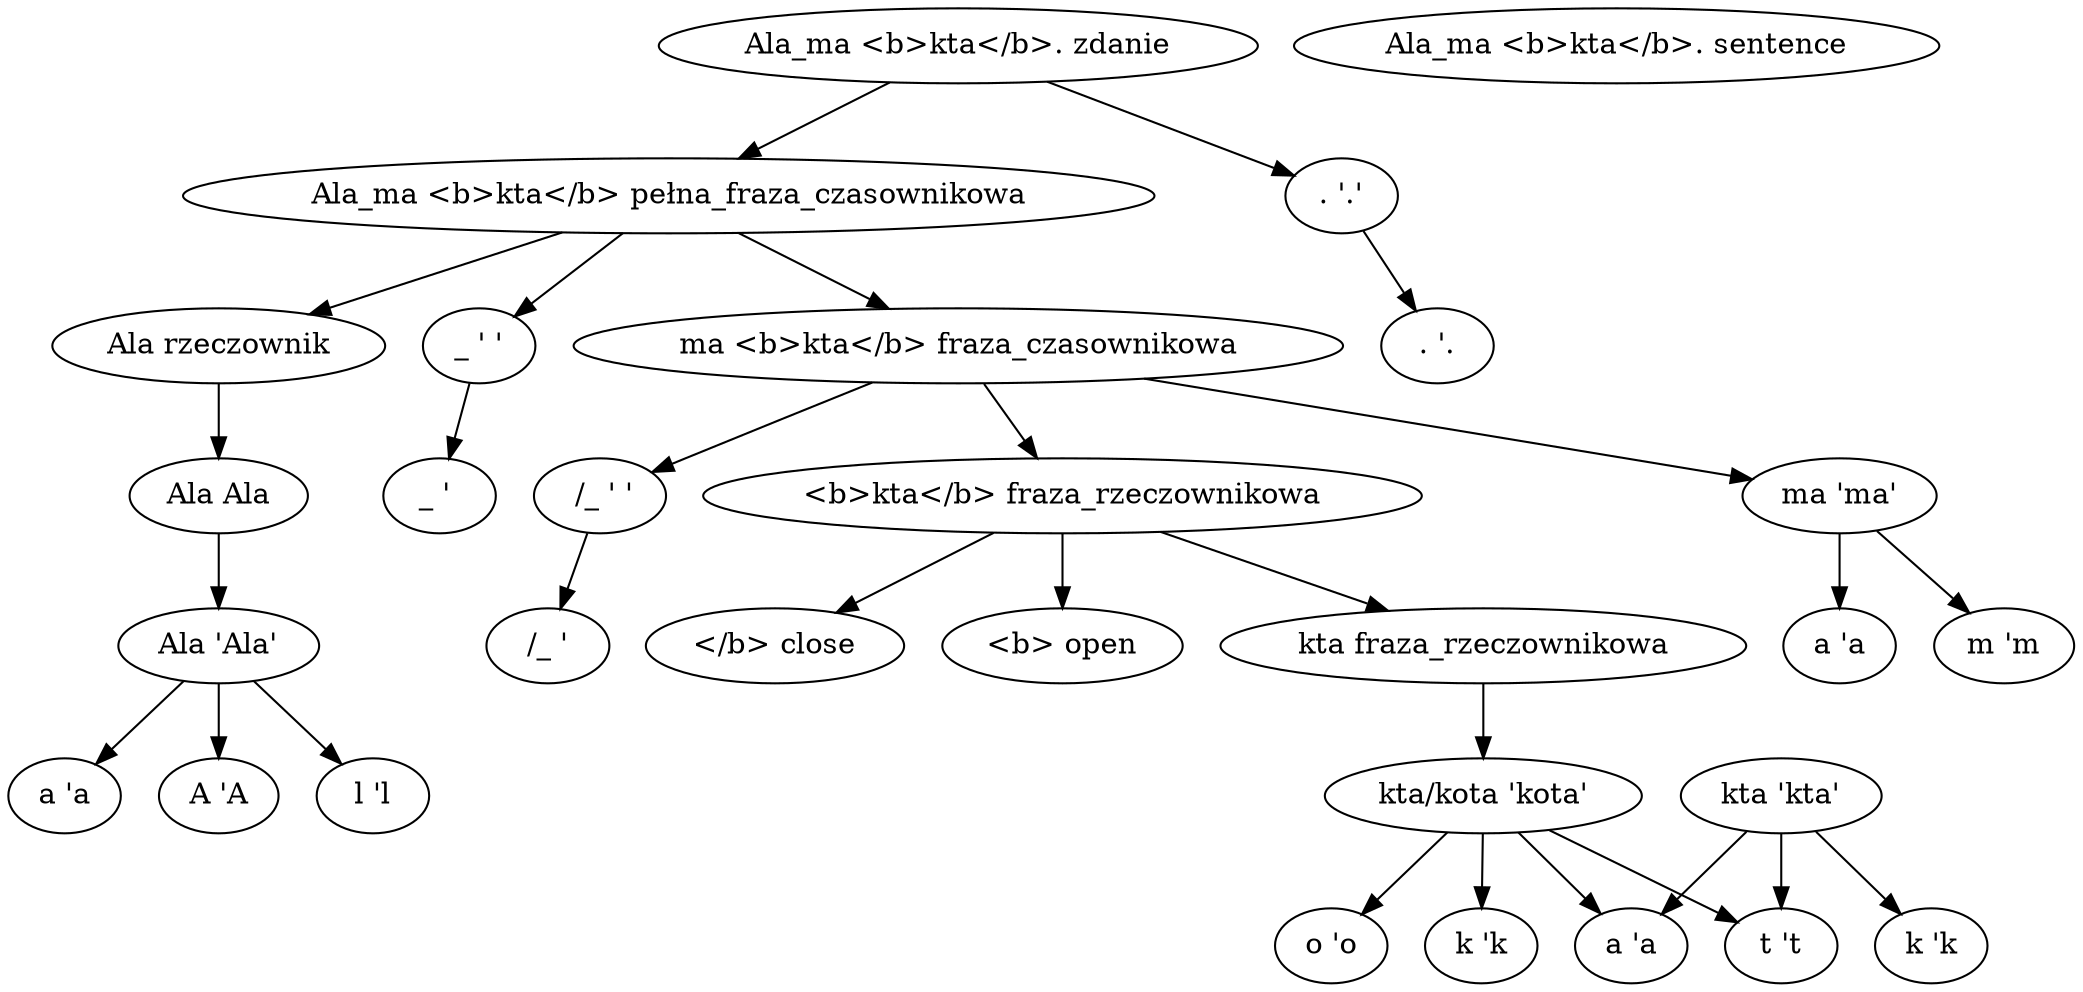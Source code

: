digraph g {
	graph [rankdir=TB];
	node [label="\N"];
	1	 [label="A 'A"];
	2	 [label="l 'l"];
	3	 [label="a 'a"];
	4	 [label="Ala 'Ala'"];
	4 -> 1;
	4 -> 2;
	4 -> 3;
	5	 [label="Ala Ala"];
	5 -> 4;
	6	 [label="Ala rzeczownik"];
	6 -> 5;
	7	 [label="_ ' "];
	8	 [label="_ ' '"];
	8 -> 7;
	9	 [label="m 'm"];
	10	 [label="a 'a"];
	11	 [label="ma 'ma'"];
	11 -> 9;
	11 -> 10;
	12	 [label="&nbsp;/_ ' "];
	13	 [label="&nbsp;/_ ' '"];
	13 -> 12;
	14	 [label="<b> open"];
	15	 [label="k 'k"];
	16	 [label="k 'k"];
	17	 [label="o 'o"];
	18	 [label="t 't"];
	19	 [label="a 'a"];
	20	 [label="kta 'kta'"];
	20 -> 16;
	20 -> 18;
	20 -> 19;
	21	 [label="kta/kota 'kota'"];
	21 -> 15;
	21 -> 17;
	21 -> 18;
	21 -> 19;
	22	 [label="kta fraza_rzeczownikowa"];
	22 -> 21;
	23	 [label="</b> close"];
	24	 [label="<b>kta</b> fraza_rzeczownikowa"];
	24 -> 14;
	24 -> 22;
	24 -> 23;
	25	 [label="ma&nbsp;<b>kta</b> fraza_czasownikowa"];
	25 -> 11;
	25 -> 13;
	25 -> 24;
	26	 [label="Ala_ma&nbsp;<b>kta</b> pełna_fraza_czasownikowa"];
	26 -> 6;
	26 -> 8;
	26 -> 25;
	27	 [label=". '."];
	28	 [label=". '.'"];
	28 -> 27;
	29	 [label="Ala_ma&nbsp;<b>kta</b>. sentence"];
	30	 [label="Ala_ma&nbsp;<b>kta</b>. zdanie"];
	30 -> 26;
	30 -> 28;
}

